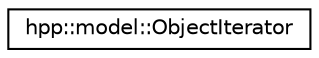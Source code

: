 digraph "Graphical Class Hierarchy"
{
  edge [fontname="Helvetica",fontsize="10",labelfontname="Helvetica",labelfontsize="10"];
  node [fontname="Helvetica",fontsize="10",shape=record];
  rankdir="LR";
  Node1 [label="hpp::model::ObjectIterator",height=0.2,width=0.4,color="black", fillcolor="white", style="filled",URL="$a00020.html",tooltip="Iterator over all inner objects of a Device. "];
}
